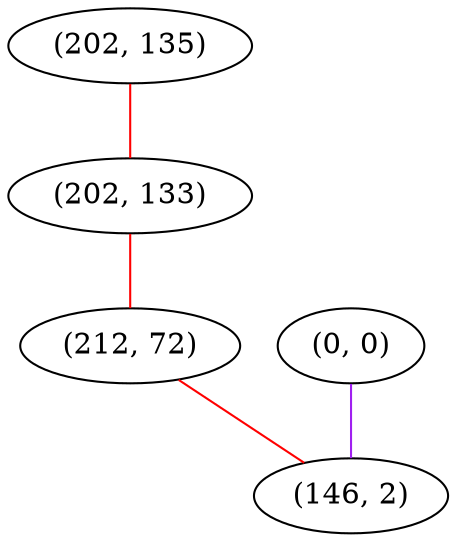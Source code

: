 graph "" {
"(202, 135)";
"(202, 133)";
"(212, 72)";
"(0, 0)";
"(146, 2)";
"(202, 135)" -- "(202, 133)"  [color=red, key=0, weight=1];
"(202, 133)" -- "(212, 72)"  [color=red, key=0, weight=1];
"(212, 72)" -- "(146, 2)"  [color=red, key=0, weight=1];
"(0, 0)" -- "(146, 2)"  [color=purple, key=0, weight=4];
}
